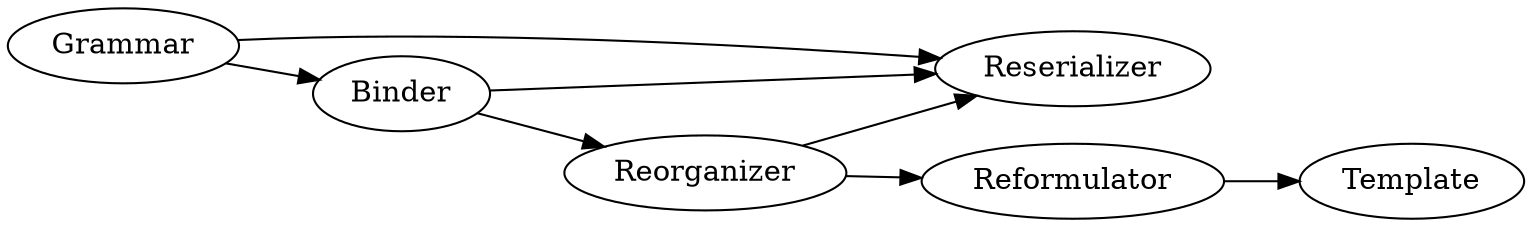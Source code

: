 digraph flow {
    rankdir="LR"
    Grammar -> Reserializer
    Grammar -> Binder -> Reserializer;
               Binder -> Reorganizer -> Reserializer;
                         Reorganizer -> Reformulator -> Template;
    }
